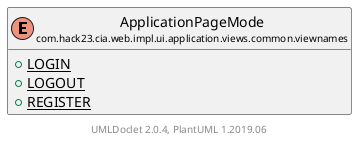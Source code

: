 @startuml
    set namespaceSeparator none
    hide empty fields
    hide empty methods

    enum "<size:14>ApplicationPageMode\n<size:10>com.hack23.cia.web.impl.ui.application.views.common.viewnames" as com.hack23.cia.web.impl.ui.application.views.common.viewnames.ApplicationPageMode [[ApplicationPageMode.html]] {
        {static} +LOGIN
        {static} +LOGOUT
        {static} +REGISTER
    }

    center footer UMLDoclet 2.0.4, PlantUML 1.2019.06
@enduml
